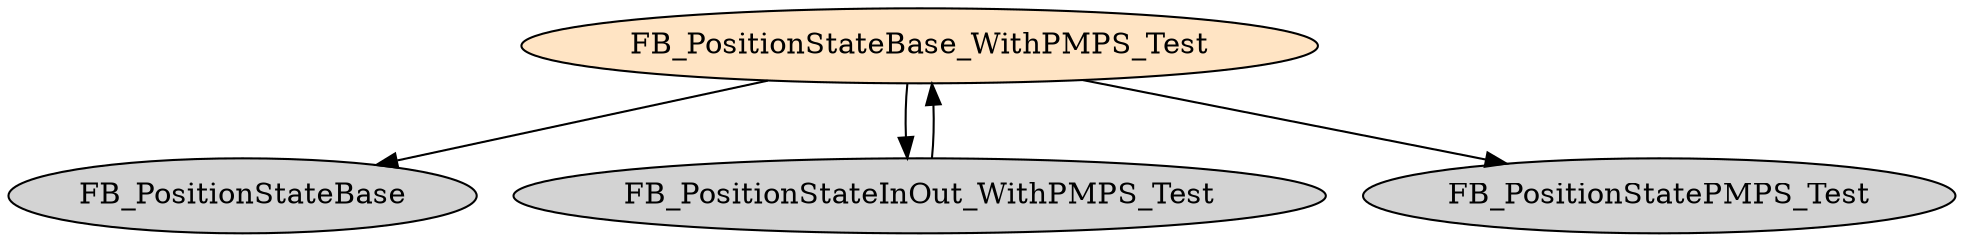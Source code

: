 digraph FB_PositionStateBase_WithPMPS_Test {
     node [style=filled]
    FB_PositionStateBase_WithPMPS_Test [fillcolor = bisque];
    FB_PositionStateBase_WithPMPS_Test -> FB_PositionStateBase;
    FB_PositionStateBase_WithPMPS_Test -> FB_PositionStateInOut_WithPMPS_Test;
    FB_PositionStateBase_WithPMPS_Test -> FB_PositionStatePMPS_Test;
    FB_PositionStateInOut_WithPMPS_Test -> FB_PositionStateBase_WithPMPS_Test;
}

